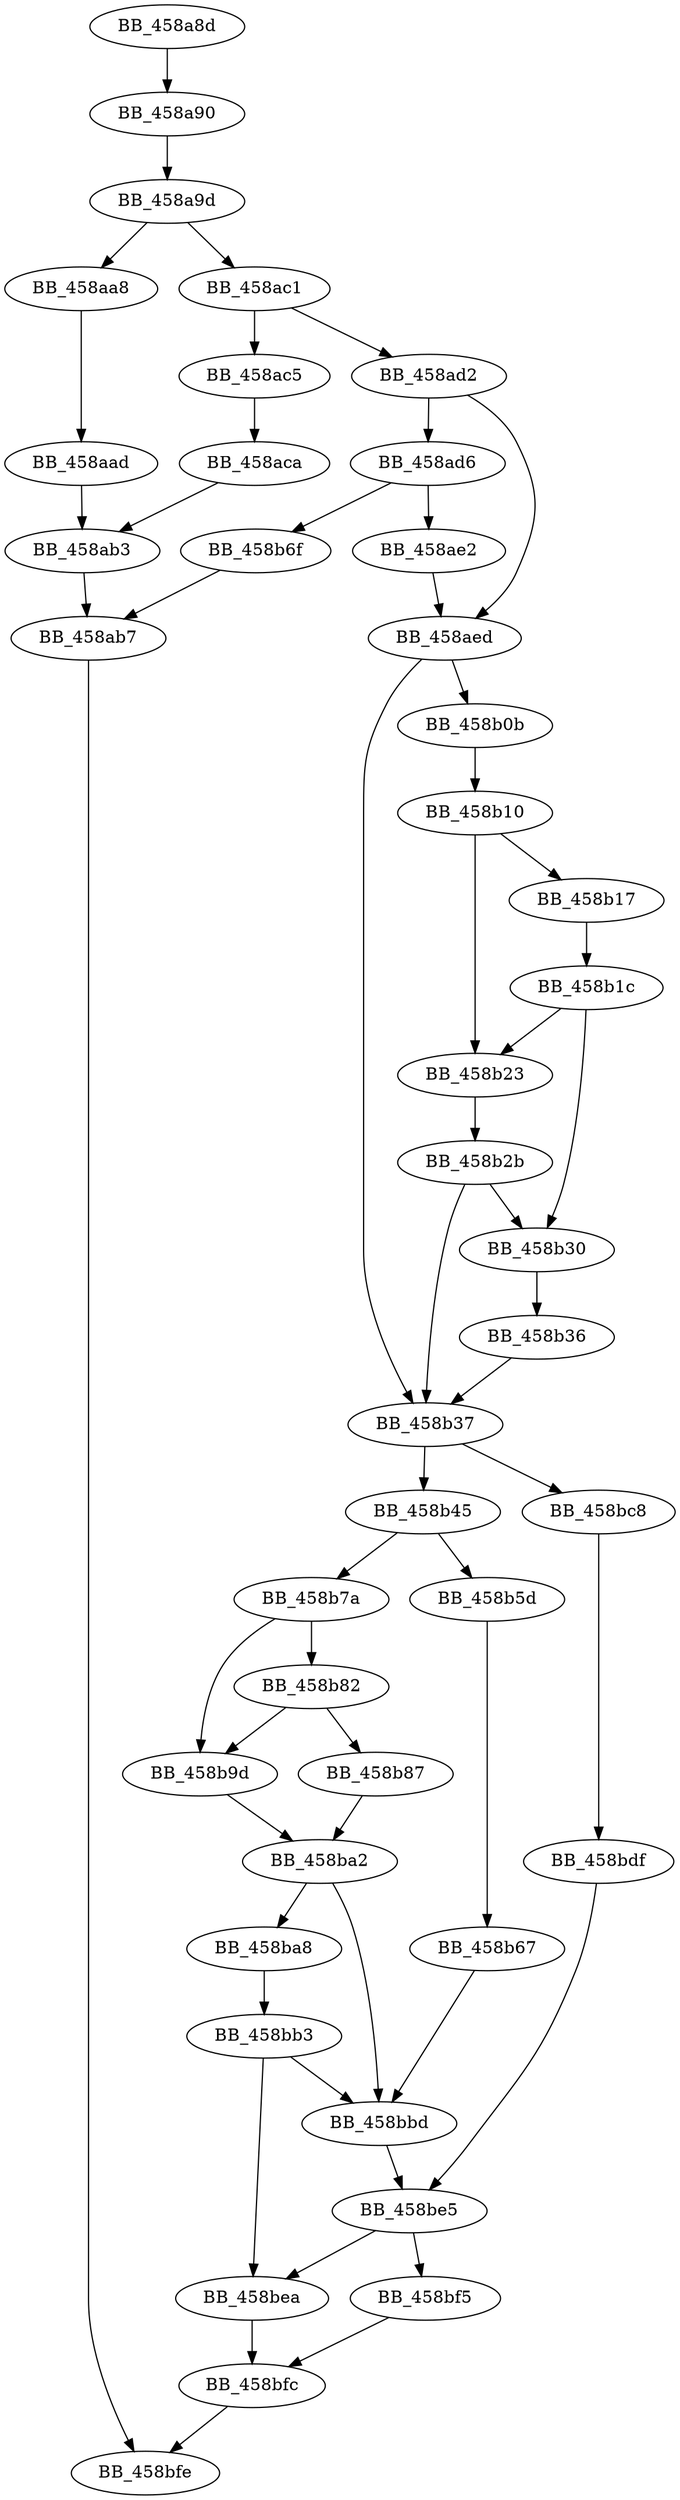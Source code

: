 DiGraph sub_458A8D{
BB_458a8d->BB_458a90
BB_458a90->BB_458a9d
BB_458a9d->BB_458aa8
BB_458a9d->BB_458ac1
BB_458aa8->BB_458aad
BB_458aad->BB_458ab3
BB_458ab3->BB_458ab7
BB_458ab7->BB_458bfe
BB_458ac1->BB_458ac5
BB_458ac1->BB_458ad2
BB_458ac5->BB_458aca
BB_458aca->BB_458ab3
BB_458ad2->BB_458ad6
BB_458ad2->BB_458aed
BB_458ad6->BB_458ae2
BB_458ad6->BB_458b6f
BB_458ae2->BB_458aed
BB_458aed->BB_458b0b
BB_458aed->BB_458b37
BB_458b0b->BB_458b10
BB_458b10->BB_458b17
BB_458b10->BB_458b23
BB_458b17->BB_458b1c
BB_458b1c->BB_458b23
BB_458b1c->BB_458b30
BB_458b23->BB_458b2b
BB_458b2b->BB_458b30
BB_458b2b->BB_458b37
BB_458b30->BB_458b36
BB_458b36->BB_458b37
BB_458b37->BB_458b45
BB_458b37->BB_458bc8
BB_458b45->BB_458b5d
BB_458b45->BB_458b7a
BB_458b5d->BB_458b67
BB_458b67->BB_458bbd
BB_458b6f->BB_458ab7
BB_458b7a->BB_458b82
BB_458b7a->BB_458b9d
BB_458b82->BB_458b87
BB_458b82->BB_458b9d
BB_458b87->BB_458ba2
BB_458b9d->BB_458ba2
BB_458ba2->BB_458ba8
BB_458ba2->BB_458bbd
BB_458ba8->BB_458bb3
BB_458bb3->BB_458bbd
BB_458bb3->BB_458bea
BB_458bbd->BB_458be5
BB_458bc8->BB_458bdf
BB_458bdf->BB_458be5
BB_458be5->BB_458bea
BB_458be5->BB_458bf5
BB_458bea->BB_458bfc
BB_458bf5->BB_458bfc
BB_458bfc->BB_458bfe
}
